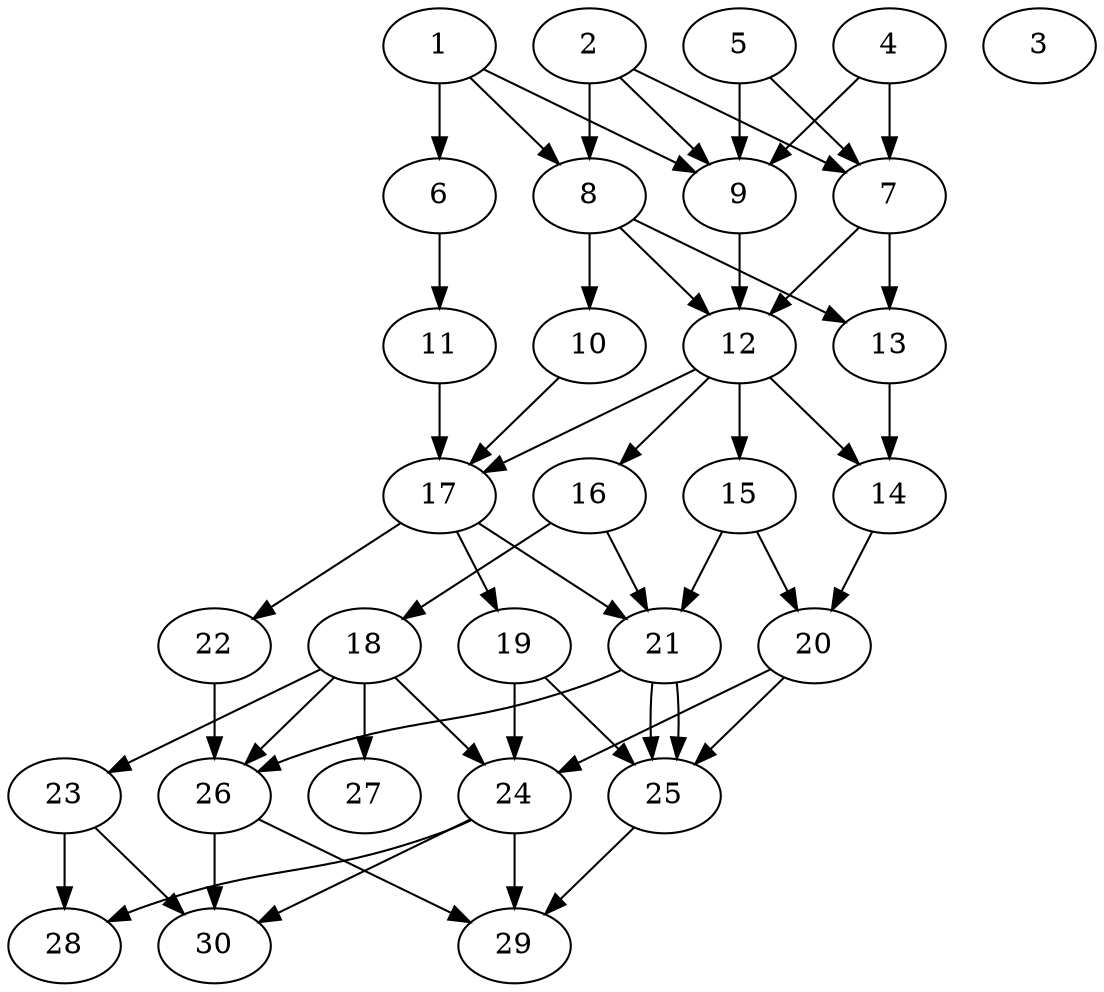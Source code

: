 // DAG automatically generated by daggen at Thu Oct  3 14:04:19 2019
// ./daggen --dot -n 30 --ccr 0.4 --fat 0.5 --regular 0.9 --density 0.7 --mindata 5242880 --maxdata 52428800 
digraph G {
  1 [size="116239360", alpha="0.10", expect_size="46495744"] 
  1 -> 6 [size ="46495744"]
  1 -> 8 [size ="46495744"]
  1 -> 9 [size ="46495744"]
  2 [size="55508480", alpha="0.20", expect_size="22203392"] 
  2 -> 7 [size ="22203392"]
  2 -> 8 [size ="22203392"]
  2 -> 9 [size ="22203392"]
  3 [size="37918720", alpha="0.01", expect_size="15167488"] 
  4 [size="54277120", alpha="0.16", expect_size="21710848"] 
  4 -> 7 [size ="21710848"]
  4 -> 9 [size ="21710848"]
  5 [size="68648960", alpha="0.09", expect_size="27459584"] 
  5 -> 7 [size ="27459584"]
  5 -> 9 [size ="27459584"]
  6 [size="101711360", alpha="0.13", expect_size="40684544"] 
  6 -> 11 [size ="40684544"]
  7 [size="77286400", alpha="0.14", expect_size="30914560"] 
  7 -> 12 [size ="30914560"]
  7 -> 13 [size ="30914560"]
  8 [size="78054400", alpha="0.10", expect_size="31221760"] 
  8 -> 10 [size ="31221760"]
  8 -> 12 [size ="31221760"]
  8 -> 13 [size ="31221760"]
  9 [size="53470720", alpha="0.16", expect_size="21388288"] 
  9 -> 12 [size ="21388288"]
  10 [size="88867840", alpha="0.15", expect_size="35547136"] 
  10 -> 17 [size ="35547136"]
  11 [size="28595200", alpha="0.03", expect_size="11438080"] 
  11 -> 17 [size ="11438080"]
  12 [size="85634560", alpha="0.00", expect_size="34253824"] 
  12 -> 14 [size ="34253824"]
  12 -> 15 [size ="34253824"]
  12 -> 16 [size ="34253824"]
  12 -> 17 [size ="34253824"]
  13 [size="83468800", alpha="0.09", expect_size="33387520"] 
  13 -> 14 [size ="33387520"]
  14 [size="90613760", alpha="0.08", expect_size="36245504"] 
  14 -> 20 [size ="36245504"]
  15 [size="67233280", alpha="0.10", expect_size="26893312"] 
  15 -> 20 [size ="26893312"]
  15 -> 21 [size ="26893312"]
  16 [size="118991360", alpha="0.11", expect_size="47596544"] 
  16 -> 18 [size ="47596544"]
  16 -> 21 [size ="47596544"]
  17 [size="78348800", alpha="0.03", expect_size="31339520"] 
  17 -> 19 [size ="31339520"]
  17 -> 21 [size ="31339520"]
  17 -> 22 [size ="31339520"]
  18 [size="40872960", alpha="0.12", expect_size="16349184"] 
  18 -> 23 [size ="16349184"]
  18 -> 24 [size ="16349184"]
  18 -> 26 [size ="16349184"]
  18 -> 27 [size ="16349184"]
  19 [size="102208000", alpha="0.01", expect_size="40883200"] 
  19 -> 24 [size ="40883200"]
  19 -> 25 [size ="40883200"]
  20 [size="79895040", alpha="0.07", expect_size="31958016"] 
  20 -> 24 [size ="31958016"]
  20 -> 25 [size ="31958016"]
  21 [size="52636160", alpha="0.10", expect_size="21054464"] 
  21 -> 25 [size ="21054464"]
  21 -> 25 [size ="21054464"]
  21 -> 26 [size ="21054464"]
  22 [size="73103360", alpha="0.00", expect_size="29241344"] 
  22 -> 26 [size ="29241344"]
  23 [size="74199040", alpha="0.15", expect_size="29679616"] 
  23 -> 28 [size ="29679616"]
  23 -> 30 [size ="29679616"]
  24 [size="127047680", alpha="0.17", expect_size="50819072"] 
  24 -> 28 [size ="50819072"]
  24 -> 29 [size ="50819072"]
  24 -> 30 [size ="50819072"]
  25 [size="58652160", alpha="0.07", expect_size="23460864"] 
  25 -> 29 [size ="23460864"]
  26 [size="118172160", alpha="0.13", expect_size="47268864"] 
  26 -> 29 [size ="47268864"]
  26 -> 30 [size ="47268864"]
  27 [size="67947520", alpha="0.10", expect_size="27179008"] 
  28 [size="84584960", alpha="0.18", expect_size="33833984"] 
  29 [size="34836480", alpha="0.13", expect_size="13934592"] 
  30 [size="43046400", alpha="0.00", expect_size="17218560"] 
}
